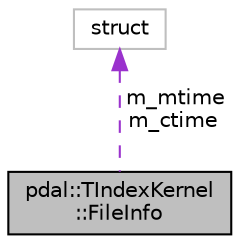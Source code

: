 digraph "pdal::TIndexKernel::FileInfo"
{
  edge [fontname="Helvetica",fontsize="10",labelfontname="Helvetica",labelfontsize="10"];
  node [fontname="Helvetica",fontsize="10",shape=record];
  Node1 [label="pdal::TIndexKernel\l::FileInfo",height=0.2,width=0.4,color="black", fillcolor="grey75", style="filled", fontcolor="black"];
  Node2 -> Node1 [dir="back",color="darkorchid3",fontsize="10",style="dashed",label=" m_mtime\nm_ctime" ,fontname="Helvetica"];
  Node2 [label="struct",height=0.2,width=0.4,color="grey75", fillcolor="white", style="filled"];
}
